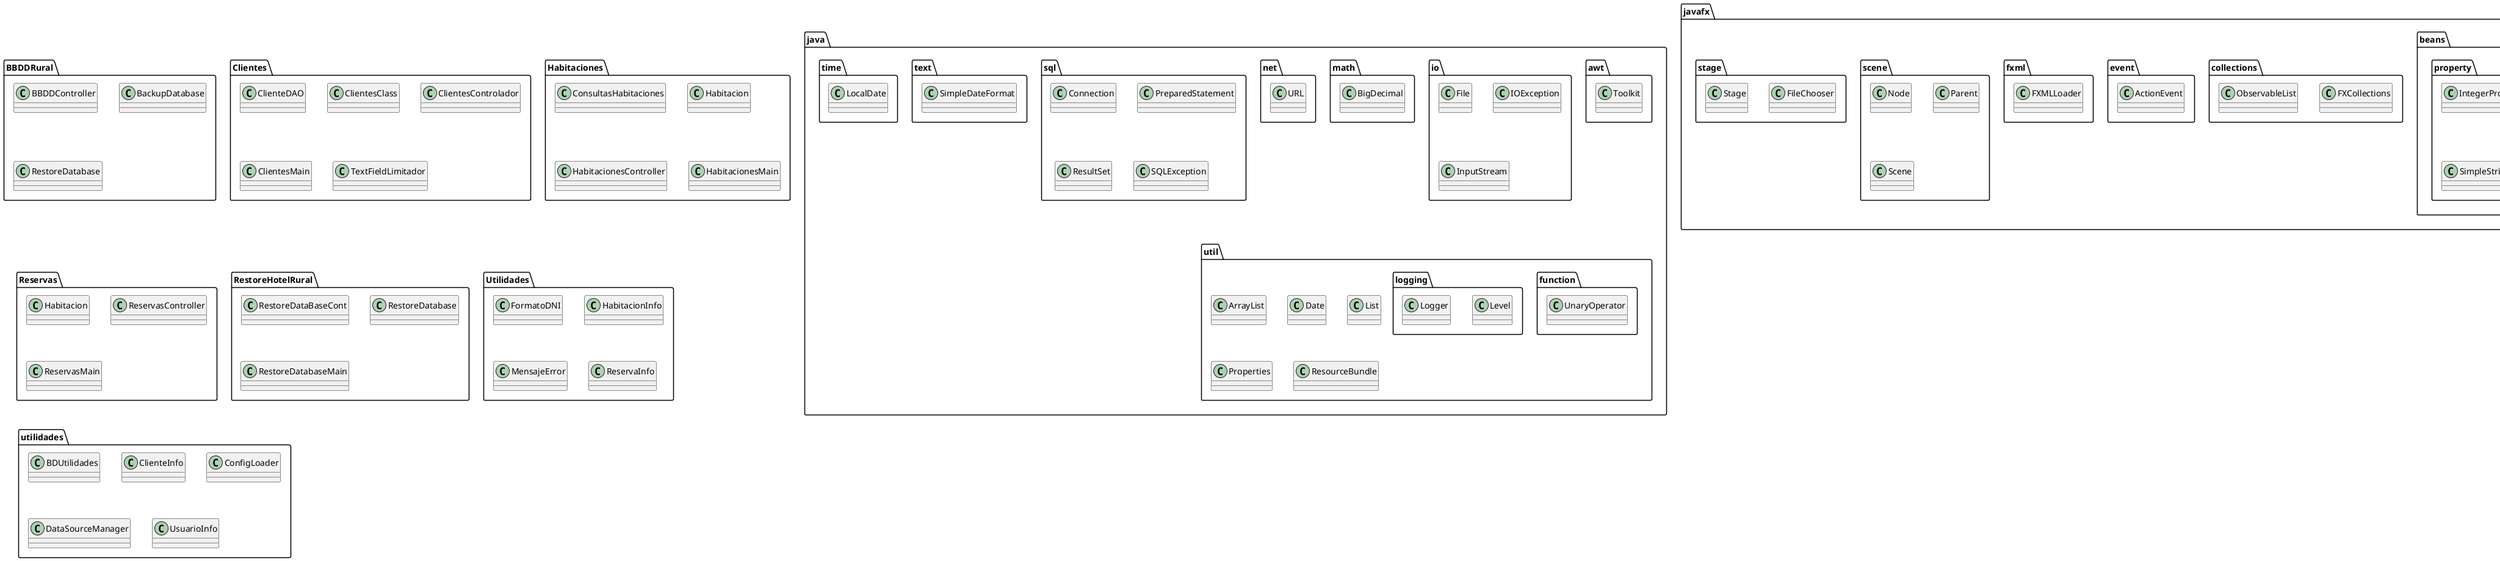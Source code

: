 @startuml
class Administracion.AdministracionController
class Administracion.AdministracionMain
class BBDDRural.BBDDController
class BBDDRural.BackupDatabase
class BBDDRural.RestoreDatabase
class Clientes.ClienteDAO
class Clientes.ClientesClass
class Clientes.ClientesControlador
class Clientes.ClientesMain
class Clientes.TextFieldLimitador
class Habitaciones.ConsultasHabitaciones
class Habitaciones.Habitacion
class Habitaciones.HabitacionesController
class Habitaciones.HabitacionesMain
class Inicio.InicioController
class Inicio.InicioMain
class Login.LoginController
class Login.LoginMain
class Reservas.Habitacion
class Reservas.ReservasController
class Reservas.ReservasMain
class RestoreHotelRural.RestoreDataBaseCont
class RestoreHotelRural.RestoreDatabase
class RestoreHotelRural.RestoreDatabaseMain
class Utilidades.FormatoDNI
class Utilidades.HabitacionInfo
class Utilidades.MensajeError
class Utilidades.ReservaInfo
class com.zaxxer.hikari.HikariConfig
class com.zaxxer.hikari.HikariDataSource
class java.awt.Toolkit
class java.io.File
class java.io.IOException
class java.io.InputStream
class java.math.BigDecimal
class java.net.URL
class java.sql.Connection
class java.sql.PreparedStatement
class java.sql.ResultSet
class java.sql.SQLException
class java.text.SimpleDateFormat
class java.time.LocalDate
class java.util.ArrayList
class java.util.Date
class java.util.List
class java.util.Properties
class java.util.ResourceBundle
class java.util.function.UnaryOperator
class java.util.logging.Level
class java.util.logging.Logger
class javafx.application.Application
class javafx.application.Platform
class javafx.beans.property.IntegerProperty
class javafx.beans.property.SimpleIntegerProperty
class javafx.beans.property.SimpleStringProperty
class javafx.beans.property.StringProperty
class javafx.collections.FXCollections
class javafx.collections.ObservableList
class javafx.event.ActionEvent
class javafx.fxml.FXMLLoader
class javafx.scene.Node
class javafx.scene.Parent
class javafx.scene.Scene
class javafx.stage.FileChooser
class javafx.stage.Stage
class utilidades.BDUtilidades
class utilidades.ClienteInfo
class utilidades.ConfigLoader
class utilidades.DataSourceManager
class utilidades.UsuarioInfo
@enduml